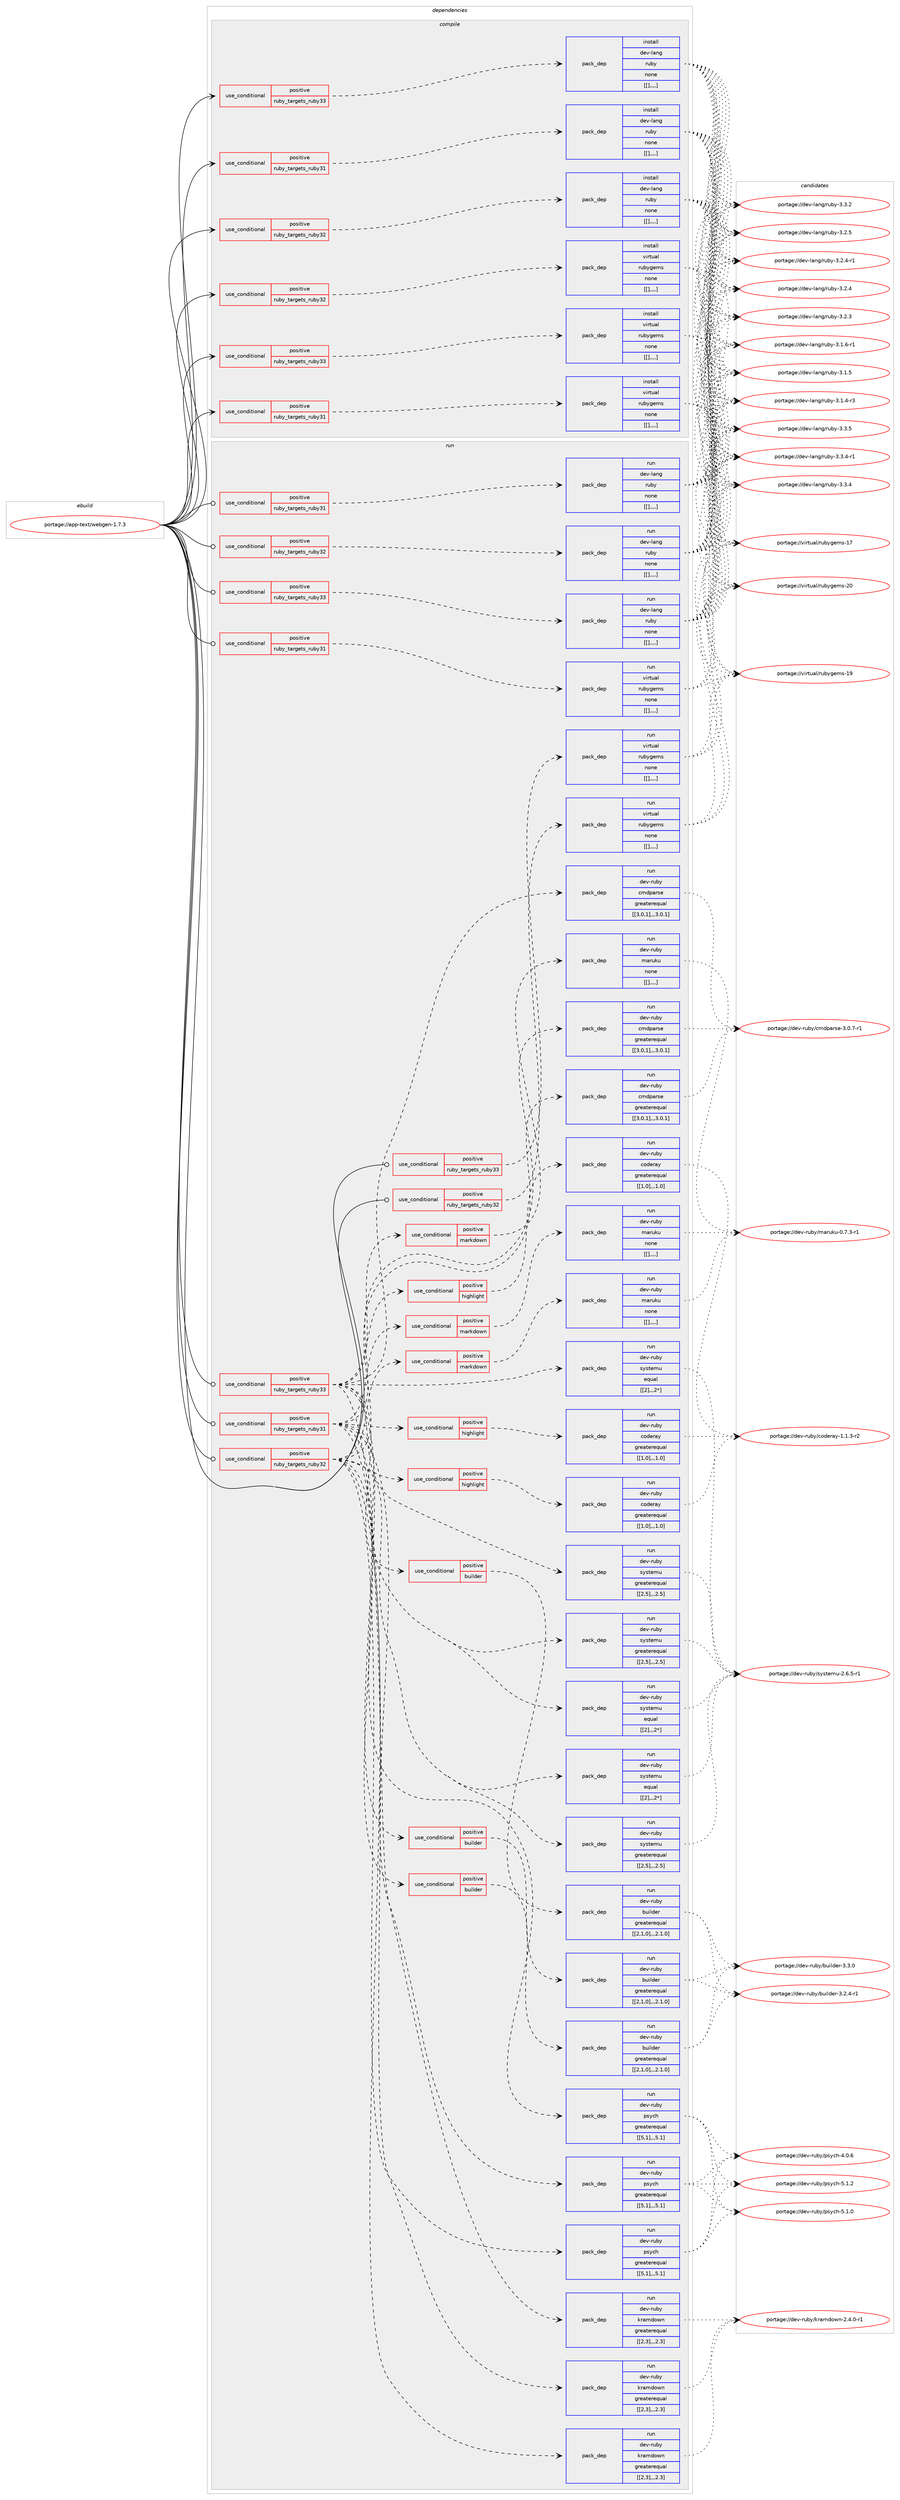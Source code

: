 digraph prolog {

# *************
# Graph options
# *************

newrank=true;
concentrate=true;
compound=true;
graph [rankdir=LR,fontname=Helvetica,fontsize=10,ranksep=1.5];#, ranksep=2.5, nodesep=0.2];
edge  [arrowhead=vee];
node  [fontname=Helvetica,fontsize=10];

# **********
# The ebuild
# **********

subgraph cluster_leftcol {
color=gray;
label=<<i>ebuild</i>>;
id [label="portage://app-text/webgen-1.7.3", color=red, width=4, href="../app-text/webgen-1.7.3.svg"];
}

# ****************
# The dependencies
# ****************

subgraph cluster_midcol {
color=gray;
label=<<i>dependencies</i>>;
subgraph cluster_compile {
fillcolor="#eeeeee";
style=filled;
label=<<i>compile</i>>;
subgraph cond17260 {
dependency61854 [label=<<TABLE BORDER="0" CELLBORDER="1" CELLSPACING="0" CELLPADDING="4"><TR><TD ROWSPAN="3" CELLPADDING="10">use_conditional</TD></TR><TR><TD>positive</TD></TR><TR><TD>ruby_targets_ruby31</TD></TR></TABLE>>, shape=none, color=red];
subgraph pack44025 {
dependency61895 [label=<<TABLE BORDER="0" CELLBORDER="1" CELLSPACING="0" CELLPADDING="4" WIDTH="220"><TR><TD ROWSPAN="6" CELLPADDING="30">pack_dep</TD></TR><TR><TD WIDTH="110">install</TD></TR><TR><TD>dev-lang</TD></TR><TR><TD>ruby</TD></TR><TR><TD>none</TD></TR><TR><TD>[[],,,,]</TD></TR></TABLE>>, shape=none, color=blue];
}
dependency61854:e -> dependency61895:w [weight=20,style="dashed",arrowhead="vee"];
}
id:e -> dependency61854:w [weight=20,style="solid",arrowhead="vee"];
subgraph cond17293 {
dependency61942 [label=<<TABLE BORDER="0" CELLBORDER="1" CELLSPACING="0" CELLPADDING="4"><TR><TD ROWSPAN="3" CELLPADDING="10">use_conditional</TD></TR><TR><TD>positive</TD></TR><TR><TD>ruby_targets_ruby31</TD></TR></TABLE>>, shape=none, color=red];
subgraph pack44091 {
dependency61962 [label=<<TABLE BORDER="0" CELLBORDER="1" CELLSPACING="0" CELLPADDING="4" WIDTH="220"><TR><TD ROWSPAN="6" CELLPADDING="30">pack_dep</TD></TR><TR><TD WIDTH="110">install</TD></TR><TR><TD>virtual</TD></TR><TR><TD>rubygems</TD></TR><TR><TD>none</TD></TR><TR><TD>[[],,,,]</TD></TR></TABLE>>, shape=none, color=blue];
}
dependency61942:e -> dependency61962:w [weight=20,style="dashed",arrowhead="vee"];
}
id:e -> dependency61942:w [weight=20,style="solid",arrowhead="vee"];
subgraph cond17301 {
dependency61968 [label=<<TABLE BORDER="0" CELLBORDER="1" CELLSPACING="0" CELLPADDING="4"><TR><TD ROWSPAN="3" CELLPADDING="10">use_conditional</TD></TR><TR><TD>positive</TD></TR><TR><TD>ruby_targets_ruby32</TD></TR></TABLE>>, shape=none, color=red];
subgraph pack44152 {
dependency62037 [label=<<TABLE BORDER="0" CELLBORDER="1" CELLSPACING="0" CELLPADDING="4" WIDTH="220"><TR><TD ROWSPAN="6" CELLPADDING="30">pack_dep</TD></TR><TR><TD WIDTH="110">install</TD></TR><TR><TD>dev-lang</TD></TR><TR><TD>ruby</TD></TR><TR><TD>none</TD></TR><TR><TD>[[],,,,]</TD></TR></TABLE>>, shape=none, color=blue];
}
dependency61968:e -> dependency62037:w [weight=20,style="dashed",arrowhead="vee"];
}
id:e -> dependency61968:w [weight=20,style="solid",arrowhead="vee"];
subgraph cond17317 {
dependency62040 [label=<<TABLE BORDER="0" CELLBORDER="1" CELLSPACING="0" CELLPADDING="4"><TR><TD ROWSPAN="3" CELLPADDING="10">use_conditional</TD></TR><TR><TD>positive</TD></TR><TR><TD>ruby_targets_ruby32</TD></TR></TABLE>>, shape=none, color=red];
subgraph pack44166 {
dependency62142 [label=<<TABLE BORDER="0" CELLBORDER="1" CELLSPACING="0" CELLPADDING="4" WIDTH="220"><TR><TD ROWSPAN="6" CELLPADDING="30">pack_dep</TD></TR><TR><TD WIDTH="110">install</TD></TR><TR><TD>virtual</TD></TR><TR><TD>rubygems</TD></TR><TR><TD>none</TD></TR><TR><TD>[[],,,,]</TD></TR></TABLE>>, shape=none, color=blue];
}
dependency62040:e -> dependency62142:w [weight=20,style="dashed",arrowhead="vee"];
}
id:e -> dependency62040:w [weight=20,style="solid",arrowhead="vee"];
subgraph cond17342 {
dependency62151 [label=<<TABLE BORDER="0" CELLBORDER="1" CELLSPACING="0" CELLPADDING="4"><TR><TD ROWSPAN="3" CELLPADDING="10">use_conditional</TD></TR><TR><TD>positive</TD></TR><TR><TD>ruby_targets_ruby33</TD></TR></TABLE>>, shape=none, color=red];
subgraph pack44238 {
dependency62192 [label=<<TABLE BORDER="0" CELLBORDER="1" CELLSPACING="0" CELLPADDING="4" WIDTH="220"><TR><TD ROWSPAN="6" CELLPADDING="30">pack_dep</TD></TR><TR><TD WIDTH="110">install</TD></TR><TR><TD>dev-lang</TD></TR><TR><TD>ruby</TD></TR><TR><TD>none</TD></TR><TR><TD>[[],,,,]</TD></TR></TABLE>>, shape=none, color=blue];
}
dependency62151:e -> dependency62192:w [weight=20,style="dashed",arrowhead="vee"];
}
id:e -> dependency62151:w [weight=20,style="solid",arrowhead="vee"];
subgraph cond17357 {
dependency62285 [label=<<TABLE BORDER="0" CELLBORDER="1" CELLSPACING="0" CELLPADDING="4"><TR><TD ROWSPAN="3" CELLPADDING="10">use_conditional</TD></TR><TR><TD>positive</TD></TR><TR><TD>ruby_targets_ruby33</TD></TR></TABLE>>, shape=none, color=red];
subgraph pack44384 {
dependency62413 [label=<<TABLE BORDER="0" CELLBORDER="1" CELLSPACING="0" CELLPADDING="4" WIDTH="220"><TR><TD ROWSPAN="6" CELLPADDING="30">pack_dep</TD></TR><TR><TD WIDTH="110">install</TD></TR><TR><TD>virtual</TD></TR><TR><TD>rubygems</TD></TR><TR><TD>none</TD></TR><TR><TD>[[],,,,]</TD></TR></TABLE>>, shape=none, color=blue];
}
dependency62285:e -> dependency62413:w [weight=20,style="dashed",arrowhead="vee"];
}
id:e -> dependency62285:w [weight=20,style="solid",arrowhead="vee"];
}
subgraph cluster_compileandrun {
fillcolor="#eeeeee";
style=filled;
label=<<i>compile and run</i>>;
}
subgraph cluster_run {
fillcolor="#eeeeee";
style=filled;
label=<<i>run</i>>;
subgraph cond17407 {
dependency62437 [label=<<TABLE BORDER="0" CELLBORDER="1" CELLSPACING="0" CELLPADDING="4"><TR><TD ROWSPAN="3" CELLPADDING="10">use_conditional</TD></TR><TR><TD>positive</TD></TR><TR><TD>ruby_targets_ruby31</TD></TR></TABLE>>, shape=none, color=red];
subgraph pack44455 {
dependency62443 [label=<<TABLE BORDER="0" CELLBORDER="1" CELLSPACING="0" CELLPADDING="4" WIDTH="220"><TR><TD ROWSPAN="6" CELLPADDING="30">pack_dep</TD></TR><TR><TD WIDTH="110">run</TD></TR><TR><TD>dev-lang</TD></TR><TR><TD>ruby</TD></TR><TR><TD>none</TD></TR><TR><TD>[[],,,,]</TD></TR></TABLE>>, shape=none, color=blue];
}
dependency62437:e -> dependency62443:w [weight=20,style="dashed",arrowhead="vee"];
}
id:e -> dependency62437:w [weight=20,style="solid",arrowhead="odot"];
subgraph cond17411 {
dependency62497 [label=<<TABLE BORDER="0" CELLBORDER="1" CELLSPACING="0" CELLPADDING="4"><TR><TD ROWSPAN="3" CELLPADDING="10">use_conditional</TD></TR><TR><TD>positive</TD></TR><TR><TD>ruby_targets_ruby31</TD></TR></TABLE>>, shape=none, color=red];
subgraph pack44499 {
dependency62521 [label=<<TABLE BORDER="0" CELLBORDER="1" CELLSPACING="0" CELLPADDING="4" WIDTH="220"><TR><TD ROWSPAN="6" CELLPADDING="30">pack_dep</TD></TR><TR><TD WIDTH="110">run</TD></TR><TR><TD>dev-ruby</TD></TR><TR><TD>cmdparse</TD></TR><TR><TD>greaterequal</TD></TR><TR><TD>[[3,0,1],,,3.0.1]</TD></TR></TABLE>>, shape=none, color=blue];
}
dependency62497:e -> dependency62521:w [weight=20,style="dashed",arrowhead="vee"];
subgraph pack44522 {
dependency62579 [label=<<TABLE BORDER="0" CELLBORDER="1" CELLSPACING="0" CELLPADDING="4" WIDTH="220"><TR><TD ROWSPAN="6" CELLPADDING="30">pack_dep</TD></TR><TR><TD WIDTH="110">run</TD></TR><TR><TD>dev-ruby</TD></TR><TR><TD>systemu</TD></TR><TR><TD>greaterequal</TD></TR><TR><TD>[[2,5],,,2.5]</TD></TR></TABLE>>, shape=none, color=blue];
}
dependency62497:e -> dependency62579:w [weight=20,style="dashed",arrowhead="vee"];
subgraph pack44564 {
dependency62604 [label=<<TABLE BORDER="0" CELLBORDER="1" CELLSPACING="0" CELLPADDING="4" WIDTH="220"><TR><TD ROWSPAN="6" CELLPADDING="30">pack_dep</TD></TR><TR><TD WIDTH="110">run</TD></TR><TR><TD>dev-ruby</TD></TR><TR><TD>systemu</TD></TR><TR><TD>equal</TD></TR><TR><TD>[[2],,,2*]</TD></TR></TABLE>>, shape=none, color=blue];
}
dependency62497:e -> dependency62604:w [weight=20,style="dashed",arrowhead="vee"];
subgraph pack44582 {
dependency62607 [label=<<TABLE BORDER="0" CELLBORDER="1" CELLSPACING="0" CELLPADDING="4" WIDTH="220"><TR><TD ROWSPAN="6" CELLPADDING="30">pack_dep</TD></TR><TR><TD WIDTH="110">run</TD></TR><TR><TD>dev-ruby</TD></TR><TR><TD>kramdown</TD></TR><TR><TD>greaterequal</TD></TR><TR><TD>[[2,3],,,2.3]</TD></TR></TABLE>>, shape=none, color=blue];
}
dependency62497:e -> dependency62607:w [weight=20,style="dashed",arrowhead="vee"];
subgraph pack44587 {
dependency62637 [label=<<TABLE BORDER="0" CELLBORDER="1" CELLSPACING="0" CELLPADDING="4" WIDTH="220"><TR><TD ROWSPAN="6" CELLPADDING="30">pack_dep</TD></TR><TR><TD WIDTH="110">run</TD></TR><TR><TD>dev-ruby</TD></TR><TR><TD>psych</TD></TR><TR><TD>greaterequal</TD></TR><TR><TD>[[5,1],,,5.1]</TD></TR></TABLE>>, shape=none, color=blue];
}
dependency62497:e -> dependency62637:w [weight=20,style="dashed",arrowhead="vee"];
subgraph cond17473 {
dependency62766 [label=<<TABLE BORDER="0" CELLBORDER="1" CELLSPACING="0" CELLPADDING="4"><TR><TD ROWSPAN="3" CELLPADDING="10">use_conditional</TD></TR><TR><TD>positive</TD></TR><TR><TD>builder</TD></TR></TABLE>>, shape=none, color=red];
subgraph pack44800 {
dependency62909 [label=<<TABLE BORDER="0" CELLBORDER="1" CELLSPACING="0" CELLPADDING="4" WIDTH="220"><TR><TD ROWSPAN="6" CELLPADDING="30">pack_dep</TD></TR><TR><TD WIDTH="110">run</TD></TR><TR><TD>dev-ruby</TD></TR><TR><TD>builder</TD></TR><TR><TD>greaterequal</TD></TR><TR><TD>[[2,1,0],,,2.1.0]</TD></TR></TABLE>>, shape=none, color=blue];
}
dependency62766:e -> dependency62909:w [weight=20,style="dashed",arrowhead="vee"];
}
dependency62497:e -> dependency62766:w [weight=20,style="dashed",arrowhead="vee"];
subgraph cond17532 {
dependency63019 [label=<<TABLE BORDER="0" CELLBORDER="1" CELLSPACING="0" CELLPADDING="4"><TR><TD ROWSPAN="3" CELLPADDING="10">use_conditional</TD></TR><TR><TD>positive</TD></TR><TR><TD>highlight</TD></TR></TABLE>>, shape=none, color=red];
subgraph pack44968 {
dependency63148 [label=<<TABLE BORDER="0" CELLBORDER="1" CELLSPACING="0" CELLPADDING="4" WIDTH="220"><TR><TD ROWSPAN="6" CELLPADDING="30">pack_dep</TD></TR><TR><TD WIDTH="110">run</TD></TR><TR><TD>dev-ruby</TD></TR><TR><TD>coderay</TD></TR><TR><TD>greaterequal</TD></TR><TR><TD>[[1,0],,,1.0]</TD></TR></TABLE>>, shape=none, color=blue];
}
dependency63019:e -> dependency63148:w [weight=20,style="dashed",arrowhead="vee"];
}
dependency62497:e -> dependency63019:w [weight=20,style="dashed",arrowhead="vee"];
subgraph cond17565 {
dependency63196 [label=<<TABLE BORDER="0" CELLBORDER="1" CELLSPACING="0" CELLPADDING="4"><TR><TD ROWSPAN="3" CELLPADDING="10">use_conditional</TD></TR><TR><TD>positive</TD></TR><TR><TD>markdown</TD></TR></TABLE>>, shape=none, color=red];
subgraph pack45075 {
dependency63261 [label=<<TABLE BORDER="0" CELLBORDER="1" CELLSPACING="0" CELLPADDING="4" WIDTH="220"><TR><TD ROWSPAN="6" CELLPADDING="30">pack_dep</TD></TR><TR><TD WIDTH="110">run</TD></TR><TR><TD>dev-ruby</TD></TR><TR><TD>maruku</TD></TR><TR><TD>none</TD></TR><TR><TD>[[],,,,]</TD></TR></TABLE>>, shape=none, color=blue];
}
dependency63196:e -> dependency63261:w [weight=20,style="dashed",arrowhead="vee"];
}
dependency62497:e -> dependency63196:w [weight=20,style="dashed",arrowhead="vee"];
}
id:e -> dependency62497:w [weight=20,style="solid",arrowhead="odot"];
subgraph cond17590 {
dependency63297 [label=<<TABLE BORDER="0" CELLBORDER="1" CELLSPACING="0" CELLPADDING="4"><TR><TD ROWSPAN="3" CELLPADDING="10">use_conditional</TD></TR><TR><TD>positive</TD></TR><TR><TD>ruby_targets_ruby31</TD></TR></TABLE>>, shape=none, color=red];
subgraph pack45156 {
dependency63339 [label=<<TABLE BORDER="0" CELLBORDER="1" CELLSPACING="0" CELLPADDING="4" WIDTH="220"><TR><TD ROWSPAN="6" CELLPADDING="30">pack_dep</TD></TR><TR><TD WIDTH="110">run</TD></TR><TR><TD>virtual</TD></TR><TR><TD>rubygems</TD></TR><TR><TD>none</TD></TR><TR><TD>[[],,,,]</TD></TR></TABLE>>, shape=none, color=blue];
}
dependency63297:e -> dependency63339:w [weight=20,style="dashed",arrowhead="vee"];
}
id:e -> dependency63297:w [weight=20,style="solid",arrowhead="odot"];
subgraph cond17601 {
dependency63376 [label=<<TABLE BORDER="0" CELLBORDER="1" CELLSPACING="0" CELLPADDING="4"><TR><TD ROWSPAN="3" CELLPADDING="10">use_conditional</TD></TR><TR><TD>positive</TD></TR><TR><TD>ruby_targets_ruby32</TD></TR></TABLE>>, shape=none, color=red];
subgraph pack45200 {
dependency63417 [label=<<TABLE BORDER="0" CELLBORDER="1" CELLSPACING="0" CELLPADDING="4" WIDTH="220"><TR><TD ROWSPAN="6" CELLPADDING="30">pack_dep</TD></TR><TR><TD WIDTH="110">run</TD></TR><TR><TD>dev-lang</TD></TR><TR><TD>ruby</TD></TR><TR><TD>none</TD></TR><TR><TD>[[],,,,]</TD></TR></TABLE>>, shape=none, color=blue];
}
dependency63376:e -> dependency63417:w [weight=20,style="dashed",arrowhead="vee"];
}
id:e -> dependency63376:w [weight=20,style="solid",arrowhead="odot"];
subgraph cond17619 {
dependency63426 [label=<<TABLE BORDER="0" CELLBORDER="1" CELLSPACING="0" CELLPADDING="4"><TR><TD ROWSPAN="3" CELLPADDING="10">use_conditional</TD></TR><TR><TD>positive</TD></TR><TR><TD>ruby_targets_ruby32</TD></TR></TABLE>>, shape=none, color=red];
subgraph pack45250 {
dependency63461 [label=<<TABLE BORDER="0" CELLBORDER="1" CELLSPACING="0" CELLPADDING="4" WIDTH="220"><TR><TD ROWSPAN="6" CELLPADDING="30">pack_dep</TD></TR><TR><TD WIDTH="110">run</TD></TR><TR><TD>dev-ruby</TD></TR><TR><TD>cmdparse</TD></TR><TR><TD>greaterequal</TD></TR><TR><TD>[[3,0,1],,,3.0.1]</TD></TR></TABLE>>, shape=none, color=blue];
}
dependency63426:e -> dependency63461:w [weight=20,style="dashed",arrowhead="vee"];
subgraph pack45252 {
dependency63463 [label=<<TABLE BORDER="0" CELLBORDER="1" CELLSPACING="0" CELLPADDING="4" WIDTH="220"><TR><TD ROWSPAN="6" CELLPADDING="30">pack_dep</TD></TR><TR><TD WIDTH="110">run</TD></TR><TR><TD>dev-ruby</TD></TR><TR><TD>systemu</TD></TR><TR><TD>greaterequal</TD></TR><TR><TD>[[2,5],,,2.5]</TD></TR></TABLE>>, shape=none, color=blue];
}
dependency63426:e -> dependency63463:w [weight=20,style="dashed",arrowhead="vee"];
subgraph pack45285 {
dependency63496 [label=<<TABLE BORDER="0" CELLBORDER="1" CELLSPACING="0" CELLPADDING="4" WIDTH="220"><TR><TD ROWSPAN="6" CELLPADDING="30">pack_dep</TD></TR><TR><TD WIDTH="110">run</TD></TR><TR><TD>dev-ruby</TD></TR><TR><TD>systemu</TD></TR><TR><TD>equal</TD></TR><TR><TD>[[2],,,2*]</TD></TR></TABLE>>, shape=none, color=blue];
}
dependency63426:e -> dependency63496:w [weight=20,style="dashed",arrowhead="vee"];
subgraph pack45301 {
dependency63549 [label=<<TABLE BORDER="0" CELLBORDER="1" CELLSPACING="0" CELLPADDING="4" WIDTH="220"><TR><TD ROWSPAN="6" CELLPADDING="30">pack_dep</TD></TR><TR><TD WIDTH="110">run</TD></TR><TR><TD>dev-ruby</TD></TR><TR><TD>kramdown</TD></TR><TR><TD>greaterequal</TD></TR><TR><TD>[[2,3],,,2.3]</TD></TR></TABLE>>, shape=none, color=blue];
}
dependency63426:e -> dependency63549:w [weight=20,style="dashed",arrowhead="vee"];
subgraph pack45327 {
dependency63554 [label=<<TABLE BORDER="0" CELLBORDER="1" CELLSPACING="0" CELLPADDING="4" WIDTH="220"><TR><TD ROWSPAN="6" CELLPADDING="30">pack_dep</TD></TR><TR><TD WIDTH="110">run</TD></TR><TR><TD>dev-ruby</TD></TR><TR><TD>psych</TD></TR><TR><TD>greaterequal</TD></TR><TR><TD>[[5,1],,,5.1]</TD></TR></TABLE>>, shape=none, color=blue];
}
dependency63426:e -> dependency63554:w [weight=20,style="dashed",arrowhead="vee"];
subgraph cond17638 {
dependency63602 [label=<<TABLE BORDER="0" CELLBORDER="1" CELLSPACING="0" CELLPADDING="4"><TR><TD ROWSPAN="3" CELLPADDING="10">use_conditional</TD></TR><TR><TD>positive</TD></TR><TR><TD>builder</TD></TR></TABLE>>, shape=none, color=red];
subgraph pack45372 {
dependency63614 [label=<<TABLE BORDER="0" CELLBORDER="1" CELLSPACING="0" CELLPADDING="4" WIDTH="220"><TR><TD ROWSPAN="6" CELLPADDING="30">pack_dep</TD></TR><TR><TD WIDTH="110">run</TD></TR><TR><TD>dev-ruby</TD></TR><TR><TD>builder</TD></TR><TR><TD>greaterequal</TD></TR><TR><TD>[[2,1,0],,,2.1.0]</TD></TR></TABLE>>, shape=none, color=blue];
}
dependency63602:e -> dependency63614:w [weight=20,style="dashed",arrowhead="vee"];
}
dependency63426:e -> dependency63602:w [weight=20,style="dashed",arrowhead="vee"];
subgraph cond17649 {
dependency63647 [label=<<TABLE BORDER="0" CELLBORDER="1" CELLSPACING="0" CELLPADDING="4"><TR><TD ROWSPAN="3" CELLPADDING="10">use_conditional</TD></TR><TR><TD>positive</TD></TR><TR><TD>highlight</TD></TR></TABLE>>, shape=none, color=red];
subgraph pack45413 {
dependency63720 [label=<<TABLE BORDER="0" CELLBORDER="1" CELLSPACING="0" CELLPADDING="4" WIDTH="220"><TR><TD ROWSPAN="6" CELLPADDING="30">pack_dep</TD></TR><TR><TD WIDTH="110">run</TD></TR><TR><TD>dev-ruby</TD></TR><TR><TD>coderay</TD></TR><TR><TD>greaterequal</TD></TR><TR><TD>[[1,0],,,1.0]</TD></TR></TABLE>>, shape=none, color=blue];
}
dependency63647:e -> dependency63720:w [weight=20,style="dashed",arrowhead="vee"];
}
dependency63426:e -> dependency63647:w [weight=20,style="dashed",arrowhead="vee"];
subgraph cond17665 {
dependency63725 [label=<<TABLE BORDER="0" CELLBORDER="1" CELLSPACING="0" CELLPADDING="4"><TR><TD ROWSPAN="3" CELLPADDING="10">use_conditional</TD></TR><TR><TD>positive</TD></TR><TR><TD>markdown</TD></TR></TABLE>>, shape=none, color=red];
subgraph pack45475 {
dependency63737 [label=<<TABLE BORDER="0" CELLBORDER="1" CELLSPACING="0" CELLPADDING="4" WIDTH="220"><TR><TD ROWSPAN="6" CELLPADDING="30">pack_dep</TD></TR><TR><TD WIDTH="110">run</TD></TR><TR><TD>dev-ruby</TD></TR><TR><TD>maruku</TD></TR><TR><TD>none</TD></TR><TR><TD>[[],,,,]</TD></TR></TABLE>>, shape=none, color=blue];
}
dependency63725:e -> dependency63737:w [weight=20,style="dashed",arrowhead="vee"];
}
dependency63426:e -> dependency63725:w [weight=20,style="dashed",arrowhead="vee"];
}
id:e -> dependency63426:w [weight=20,style="solid",arrowhead="odot"];
subgraph cond17668 {
dependency63741 [label=<<TABLE BORDER="0" CELLBORDER="1" CELLSPACING="0" CELLPADDING="4"><TR><TD ROWSPAN="3" CELLPADDING="10">use_conditional</TD></TR><TR><TD>positive</TD></TR><TR><TD>ruby_targets_ruby32</TD></TR></TABLE>>, shape=none, color=red];
subgraph pack45478 {
dependency63754 [label=<<TABLE BORDER="0" CELLBORDER="1" CELLSPACING="0" CELLPADDING="4" WIDTH="220"><TR><TD ROWSPAN="6" CELLPADDING="30">pack_dep</TD></TR><TR><TD WIDTH="110">run</TD></TR><TR><TD>virtual</TD></TR><TR><TD>rubygems</TD></TR><TR><TD>none</TD></TR><TR><TD>[[],,,,]</TD></TR></TABLE>>, shape=none, color=blue];
}
dependency63741:e -> dependency63754:w [weight=20,style="dashed",arrowhead="vee"];
}
id:e -> dependency63741:w [weight=20,style="solid",arrowhead="odot"];
subgraph cond17669 {
dependency63756 [label=<<TABLE BORDER="0" CELLBORDER="1" CELLSPACING="0" CELLPADDING="4"><TR><TD ROWSPAN="3" CELLPADDING="10">use_conditional</TD></TR><TR><TD>positive</TD></TR><TR><TD>ruby_targets_ruby33</TD></TR></TABLE>>, shape=none, color=red];
subgraph pack45508 {
dependency63773 [label=<<TABLE BORDER="0" CELLBORDER="1" CELLSPACING="0" CELLPADDING="4" WIDTH="220"><TR><TD ROWSPAN="6" CELLPADDING="30">pack_dep</TD></TR><TR><TD WIDTH="110">run</TD></TR><TR><TD>dev-lang</TD></TR><TR><TD>ruby</TD></TR><TR><TD>none</TD></TR><TR><TD>[[],,,,]</TD></TR></TABLE>>, shape=none, color=blue];
}
dependency63756:e -> dependency63773:w [weight=20,style="dashed",arrowhead="vee"];
}
id:e -> dependency63756:w [weight=20,style="solid",arrowhead="odot"];
subgraph cond17671 {
dependency63820 [label=<<TABLE BORDER="0" CELLBORDER="1" CELLSPACING="0" CELLPADDING="4"><TR><TD ROWSPAN="3" CELLPADDING="10">use_conditional</TD></TR><TR><TD>positive</TD></TR><TR><TD>ruby_targets_ruby33</TD></TR></TABLE>>, shape=none, color=red];
subgraph pack45546 {
dependency63884 [label=<<TABLE BORDER="0" CELLBORDER="1" CELLSPACING="0" CELLPADDING="4" WIDTH="220"><TR><TD ROWSPAN="6" CELLPADDING="30">pack_dep</TD></TR><TR><TD WIDTH="110">run</TD></TR><TR><TD>dev-ruby</TD></TR><TR><TD>cmdparse</TD></TR><TR><TD>greaterequal</TD></TR><TR><TD>[[3,0,1],,,3.0.1]</TD></TR></TABLE>>, shape=none, color=blue];
}
dependency63820:e -> dependency63884:w [weight=20,style="dashed",arrowhead="vee"];
subgraph pack45590 {
dependency63899 [label=<<TABLE BORDER="0" CELLBORDER="1" CELLSPACING="0" CELLPADDING="4" WIDTH="220"><TR><TD ROWSPAN="6" CELLPADDING="30">pack_dep</TD></TR><TR><TD WIDTH="110">run</TD></TR><TR><TD>dev-ruby</TD></TR><TR><TD>systemu</TD></TR><TR><TD>greaterequal</TD></TR><TR><TD>[[2,5],,,2.5]</TD></TR></TABLE>>, shape=none, color=blue];
}
dependency63820:e -> dependency63899:w [weight=20,style="dashed",arrowhead="vee"];
subgraph pack45603 {
dependency63919 [label=<<TABLE BORDER="0" CELLBORDER="1" CELLSPACING="0" CELLPADDING="4" WIDTH="220"><TR><TD ROWSPAN="6" CELLPADDING="30">pack_dep</TD></TR><TR><TD WIDTH="110">run</TD></TR><TR><TD>dev-ruby</TD></TR><TR><TD>systemu</TD></TR><TR><TD>equal</TD></TR><TR><TD>[[2],,,2*]</TD></TR></TABLE>>, shape=none, color=blue];
}
dependency63820:e -> dependency63919:w [weight=20,style="dashed",arrowhead="vee"];
subgraph pack45716 {
dependency64054 [label=<<TABLE BORDER="0" CELLBORDER="1" CELLSPACING="0" CELLPADDING="4" WIDTH="220"><TR><TD ROWSPAN="6" CELLPADDING="30">pack_dep</TD></TR><TR><TD WIDTH="110">run</TD></TR><TR><TD>dev-ruby</TD></TR><TR><TD>kramdown</TD></TR><TR><TD>greaterequal</TD></TR><TR><TD>[[2,3],,,2.3]</TD></TR></TABLE>>, shape=none, color=blue];
}
dependency63820:e -> dependency64054:w [weight=20,style="dashed",arrowhead="vee"];
subgraph pack45718 {
dependency64092 [label=<<TABLE BORDER="0" CELLBORDER="1" CELLSPACING="0" CELLPADDING="4" WIDTH="220"><TR><TD ROWSPAN="6" CELLPADDING="30">pack_dep</TD></TR><TR><TD WIDTH="110">run</TD></TR><TR><TD>dev-ruby</TD></TR><TR><TD>psych</TD></TR><TR><TD>greaterequal</TD></TR><TR><TD>[[5,1],,,5.1]</TD></TR></TABLE>>, shape=none, color=blue];
}
dependency63820:e -> dependency64092:w [weight=20,style="dashed",arrowhead="vee"];
subgraph cond17714 {
dependency64097 [label=<<TABLE BORDER="0" CELLBORDER="1" CELLSPACING="0" CELLPADDING="4"><TR><TD ROWSPAN="3" CELLPADDING="10">use_conditional</TD></TR><TR><TD>positive</TD></TR><TR><TD>builder</TD></TR></TABLE>>, shape=none, color=red];
subgraph pack45746 {
dependency64102 [label=<<TABLE BORDER="0" CELLBORDER="1" CELLSPACING="0" CELLPADDING="4" WIDTH="220"><TR><TD ROWSPAN="6" CELLPADDING="30">pack_dep</TD></TR><TR><TD WIDTH="110">run</TD></TR><TR><TD>dev-ruby</TD></TR><TR><TD>builder</TD></TR><TR><TD>greaterequal</TD></TR><TR><TD>[[2,1,0],,,2.1.0]</TD></TR></TABLE>>, shape=none, color=blue];
}
dependency64097:e -> dependency64102:w [weight=20,style="dashed",arrowhead="vee"];
}
dependency63820:e -> dependency64097:w [weight=20,style="dashed",arrowhead="vee"];
subgraph cond17717 {
dependency64156 [label=<<TABLE BORDER="0" CELLBORDER="1" CELLSPACING="0" CELLPADDING="4"><TR><TD ROWSPAN="3" CELLPADDING="10">use_conditional</TD></TR><TR><TD>positive</TD></TR><TR><TD>highlight</TD></TR></TABLE>>, shape=none, color=red];
subgraph pack45804 {
dependency64171 [label=<<TABLE BORDER="0" CELLBORDER="1" CELLSPACING="0" CELLPADDING="4" WIDTH="220"><TR><TD ROWSPAN="6" CELLPADDING="30">pack_dep</TD></TR><TR><TD WIDTH="110">run</TD></TR><TR><TD>dev-ruby</TD></TR><TR><TD>coderay</TD></TR><TR><TD>greaterequal</TD></TR><TR><TD>[[1,0],,,1.0]</TD></TR></TABLE>>, shape=none, color=blue];
}
dependency64156:e -> dependency64171:w [weight=20,style="dashed",arrowhead="vee"];
}
dependency63820:e -> dependency64156:w [weight=20,style="dashed",arrowhead="vee"];
subgraph cond17724 {
dependency64213 [label=<<TABLE BORDER="0" CELLBORDER="1" CELLSPACING="0" CELLPADDING="4"><TR><TD ROWSPAN="3" CELLPADDING="10">use_conditional</TD></TR><TR><TD>positive</TD></TR><TR><TD>markdown</TD></TR></TABLE>>, shape=none, color=red];
subgraph pack45839 {
dependency64220 [label=<<TABLE BORDER="0" CELLBORDER="1" CELLSPACING="0" CELLPADDING="4" WIDTH="220"><TR><TD ROWSPAN="6" CELLPADDING="30">pack_dep</TD></TR><TR><TD WIDTH="110">run</TD></TR><TR><TD>dev-ruby</TD></TR><TR><TD>maruku</TD></TR><TR><TD>none</TD></TR><TR><TD>[[],,,,]</TD></TR></TABLE>>, shape=none, color=blue];
}
dependency64213:e -> dependency64220:w [weight=20,style="dashed",arrowhead="vee"];
}
dependency63820:e -> dependency64213:w [weight=20,style="dashed",arrowhead="vee"];
}
id:e -> dependency63820:w [weight=20,style="solid",arrowhead="odot"];
subgraph cond17726 {
dependency64256 [label=<<TABLE BORDER="0" CELLBORDER="1" CELLSPACING="0" CELLPADDING="4"><TR><TD ROWSPAN="3" CELLPADDING="10">use_conditional</TD></TR><TR><TD>positive</TD></TR><TR><TD>ruby_targets_ruby33</TD></TR></TABLE>>, shape=none, color=red];
subgraph pack45865 {
dependency64258 [label=<<TABLE BORDER="0" CELLBORDER="1" CELLSPACING="0" CELLPADDING="4" WIDTH="220"><TR><TD ROWSPAN="6" CELLPADDING="30">pack_dep</TD></TR><TR><TD WIDTH="110">run</TD></TR><TR><TD>virtual</TD></TR><TR><TD>rubygems</TD></TR><TR><TD>none</TD></TR><TR><TD>[[],,,,]</TD></TR></TABLE>>, shape=none, color=blue];
}
dependency64256:e -> dependency64258:w [weight=20,style="dashed",arrowhead="vee"];
}
id:e -> dependency64256:w [weight=20,style="solid",arrowhead="odot"];
}
}

# **************
# The candidates
# **************

subgraph cluster_choices {
rank=same;
color=gray;
label=<<i>candidates</i>>;

subgraph choice44154 {
color=black;
nodesep=1;
choice10010111845108971101034711411798121455146514653 [label="portage://dev-lang/ruby-3.3.5", color=red, width=4,href="../dev-lang/ruby-3.3.5.svg"];
choice100101118451089711010347114117981214551465146524511449 [label="portage://dev-lang/ruby-3.3.4-r1", color=red, width=4,href="../dev-lang/ruby-3.3.4-r1.svg"];
choice10010111845108971101034711411798121455146514652 [label="portage://dev-lang/ruby-3.3.4", color=red, width=4,href="../dev-lang/ruby-3.3.4.svg"];
choice10010111845108971101034711411798121455146514650 [label="portage://dev-lang/ruby-3.3.2", color=red, width=4,href="../dev-lang/ruby-3.3.2.svg"];
choice10010111845108971101034711411798121455146504653 [label="portage://dev-lang/ruby-3.2.5", color=red, width=4,href="../dev-lang/ruby-3.2.5.svg"];
choice100101118451089711010347114117981214551465046524511449 [label="portage://dev-lang/ruby-3.2.4-r1", color=red, width=4,href="../dev-lang/ruby-3.2.4-r1.svg"];
choice10010111845108971101034711411798121455146504652 [label="portage://dev-lang/ruby-3.2.4", color=red, width=4,href="../dev-lang/ruby-3.2.4.svg"];
choice10010111845108971101034711411798121455146504651 [label="portage://dev-lang/ruby-3.2.3", color=red, width=4,href="../dev-lang/ruby-3.2.3.svg"];
choice100101118451089711010347114117981214551464946544511449 [label="portage://dev-lang/ruby-3.1.6-r1", color=red, width=4,href="../dev-lang/ruby-3.1.6-r1.svg"];
choice10010111845108971101034711411798121455146494653 [label="portage://dev-lang/ruby-3.1.5", color=red, width=4,href="../dev-lang/ruby-3.1.5.svg"];
choice100101118451089711010347114117981214551464946524511451 [label="portage://dev-lang/ruby-3.1.4-r3", color=red, width=4,href="../dev-lang/ruby-3.1.4-r3.svg"];
dependency61895:e -> choice10010111845108971101034711411798121455146514653:w [style=dotted,weight="100"];
dependency61895:e -> choice100101118451089711010347114117981214551465146524511449:w [style=dotted,weight="100"];
dependency61895:e -> choice10010111845108971101034711411798121455146514652:w [style=dotted,weight="100"];
dependency61895:e -> choice10010111845108971101034711411798121455146514650:w [style=dotted,weight="100"];
dependency61895:e -> choice10010111845108971101034711411798121455146504653:w [style=dotted,weight="100"];
dependency61895:e -> choice100101118451089711010347114117981214551465046524511449:w [style=dotted,weight="100"];
dependency61895:e -> choice10010111845108971101034711411798121455146504652:w [style=dotted,weight="100"];
dependency61895:e -> choice10010111845108971101034711411798121455146504651:w [style=dotted,weight="100"];
dependency61895:e -> choice100101118451089711010347114117981214551464946544511449:w [style=dotted,weight="100"];
dependency61895:e -> choice10010111845108971101034711411798121455146494653:w [style=dotted,weight="100"];
dependency61895:e -> choice100101118451089711010347114117981214551464946524511451:w [style=dotted,weight="100"];
}
subgraph choice44204 {
color=black;
nodesep=1;
choice118105114116117971084711411798121103101109115455048 [label="portage://virtual/rubygems-20", color=red, width=4,href="../virtual/rubygems-20.svg"];
choice118105114116117971084711411798121103101109115454957 [label="portage://virtual/rubygems-19", color=red, width=4,href="../virtual/rubygems-19.svg"];
choice118105114116117971084711411798121103101109115454955 [label="portage://virtual/rubygems-17", color=red, width=4,href="../virtual/rubygems-17.svg"];
dependency61962:e -> choice118105114116117971084711411798121103101109115455048:w [style=dotted,weight="100"];
dependency61962:e -> choice118105114116117971084711411798121103101109115454957:w [style=dotted,weight="100"];
dependency61962:e -> choice118105114116117971084711411798121103101109115454955:w [style=dotted,weight="100"];
}
subgraph choice44280 {
color=black;
nodesep=1;
choice10010111845108971101034711411798121455146514653 [label="portage://dev-lang/ruby-3.3.5", color=red, width=4,href="../dev-lang/ruby-3.3.5.svg"];
choice100101118451089711010347114117981214551465146524511449 [label="portage://dev-lang/ruby-3.3.4-r1", color=red, width=4,href="../dev-lang/ruby-3.3.4-r1.svg"];
choice10010111845108971101034711411798121455146514652 [label="portage://dev-lang/ruby-3.3.4", color=red, width=4,href="../dev-lang/ruby-3.3.4.svg"];
choice10010111845108971101034711411798121455146514650 [label="portage://dev-lang/ruby-3.3.2", color=red, width=4,href="../dev-lang/ruby-3.3.2.svg"];
choice10010111845108971101034711411798121455146504653 [label="portage://dev-lang/ruby-3.2.5", color=red, width=4,href="../dev-lang/ruby-3.2.5.svg"];
choice100101118451089711010347114117981214551465046524511449 [label="portage://dev-lang/ruby-3.2.4-r1", color=red, width=4,href="../dev-lang/ruby-3.2.4-r1.svg"];
choice10010111845108971101034711411798121455146504652 [label="portage://dev-lang/ruby-3.2.4", color=red, width=4,href="../dev-lang/ruby-3.2.4.svg"];
choice10010111845108971101034711411798121455146504651 [label="portage://dev-lang/ruby-3.2.3", color=red, width=4,href="../dev-lang/ruby-3.2.3.svg"];
choice100101118451089711010347114117981214551464946544511449 [label="portage://dev-lang/ruby-3.1.6-r1", color=red, width=4,href="../dev-lang/ruby-3.1.6-r1.svg"];
choice10010111845108971101034711411798121455146494653 [label="portage://dev-lang/ruby-3.1.5", color=red, width=4,href="../dev-lang/ruby-3.1.5.svg"];
choice100101118451089711010347114117981214551464946524511451 [label="portage://dev-lang/ruby-3.1.4-r3", color=red, width=4,href="../dev-lang/ruby-3.1.4-r3.svg"];
dependency62037:e -> choice10010111845108971101034711411798121455146514653:w [style=dotted,weight="100"];
dependency62037:e -> choice100101118451089711010347114117981214551465146524511449:w [style=dotted,weight="100"];
dependency62037:e -> choice10010111845108971101034711411798121455146514652:w [style=dotted,weight="100"];
dependency62037:e -> choice10010111845108971101034711411798121455146514650:w [style=dotted,weight="100"];
dependency62037:e -> choice10010111845108971101034711411798121455146504653:w [style=dotted,weight="100"];
dependency62037:e -> choice100101118451089711010347114117981214551465046524511449:w [style=dotted,weight="100"];
dependency62037:e -> choice10010111845108971101034711411798121455146504652:w [style=dotted,weight="100"];
dependency62037:e -> choice10010111845108971101034711411798121455146504651:w [style=dotted,weight="100"];
dependency62037:e -> choice100101118451089711010347114117981214551464946544511449:w [style=dotted,weight="100"];
dependency62037:e -> choice10010111845108971101034711411798121455146494653:w [style=dotted,weight="100"];
dependency62037:e -> choice100101118451089711010347114117981214551464946524511451:w [style=dotted,weight="100"];
}
subgraph choice44299 {
color=black;
nodesep=1;
choice118105114116117971084711411798121103101109115455048 [label="portage://virtual/rubygems-20", color=red, width=4,href="../virtual/rubygems-20.svg"];
choice118105114116117971084711411798121103101109115454957 [label="portage://virtual/rubygems-19", color=red, width=4,href="../virtual/rubygems-19.svg"];
choice118105114116117971084711411798121103101109115454955 [label="portage://virtual/rubygems-17", color=red, width=4,href="../virtual/rubygems-17.svg"];
dependency62142:e -> choice118105114116117971084711411798121103101109115455048:w [style=dotted,weight="100"];
dependency62142:e -> choice118105114116117971084711411798121103101109115454957:w [style=dotted,weight="100"];
dependency62142:e -> choice118105114116117971084711411798121103101109115454955:w [style=dotted,weight="100"];
}
subgraph choice44303 {
color=black;
nodesep=1;
choice10010111845108971101034711411798121455146514653 [label="portage://dev-lang/ruby-3.3.5", color=red, width=4,href="../dev-lang/ruby-3.3.5.svg"];
choice100101118451089711010347114117981214551465146524511449 [label="portage://dev-lang/ruby-3.3.4-r1", color=red, width=4,href="../dev-lang/ruby-3.3.4-r1.svg"];
choice10010111845108971101034711411798121455146514652 [label="portage://dev-lang/ruby-3.3.4", color=red, width=4,href="../dev-lang/ruby-3.3.4.svg"];
choice10010111845108971101034711411798121455146514650 [label="portage://dev-lang/ruby-3.3.2", color=red, width=4,href="../dev-lang/ruby-3.3.2.svg"];
choice10010111845108971101034711411798121455146504653 [label="portage://dev-lang/ruby-3.2.5", color=red, width=4,href="../dev-lang/ruby-3.2.5.svg"];
choice100101118451089711010347114117981214551465046524511449 [label="portage://dev-lang/ruby-3.2.4-r1", color=red, width=4,href="../dev-lang/ruby-3.2.4-r1.svg"];
choice10010111845108971101034711411798121455146504652 [label="portage://dev-lang/ruby-3.2.4", color=red, width=4,href="../dev-lang/ruby-3.2.4.svg"];
choice10010111845108971101034711411798121455146504651 [label="portage://dev-lang/ruby-3.2.3", color=red, width=4,href="../dev-lang/ruby-3.2.3.svg"];
choice100101118451089711010347114117981214551464946544511449 [label="portage://dev-lang/ruby-3.1.6-r1", color=red, width=4,href="../dev-lang/ruby-3.1.6-r1.svg"];
choice10010111845108971101034711411798121455146494653 [label="portage://dev-lang/ruby-3.1.5", color=red, width=4,href="../dev-lang/ruby-3.1.5.svg"];
choice100101118451089711010347114117981214551464946524511451 [label="portage://dev-lang/ruby-3.1.4-r3", color=red, width=4,href="../dev-lang/ruby-3.1.4-r3.svg"];
dependency62192:e -> choice10010111845108971101034711411798121455146514653:w [style=dotted,weight="100"];
dependency62192:e -> choice100101118451089711010347114117981214551465146524511449:w [style=dotted,weight="100"];
dependency62192:e -> choice10010111845108971101034711411798121455146514652:w [style=dotted,weight="100"];
dependency62192:e -> choice10010111845108971101034711411798121455146514650:w [style=dotted,weight="100"];
dependency62192:e -> choice10010111845108971101034711411798121455146504653:w [style=dotted,weight="100"];
dependency62192:e -> choice100101118451089711010347114117981214551465046524511449:w [style=dotted,weight="100"];
dependency62192:e -> choice10010111845108971101034711411798121455146504652:w [style=dotted,weight="100"];
dependency62192:e -> choice10010111845108971101034711411798121455146504651:w [style=dotted,weight="100"];
dependency62192:e -> choice100101118451089711010347114117981214551464946544511449:w [style=dotted,weight="100"];
dependency62192:e -> choice10010111845108971101034711411798121455146494653:w [style=dotted,weight="100"];
dependency62192:e -> choice100101118451089711010347114117981214551464946524511451:w [style=dotted,weight="100"];
}
subgraph choice44328 {
color=black;
nodesep=1;
choice118105114116117971084711411798121103101109115455048 [label="portage://virtual/rubygems-20", color=red, width=4,href="../virtual/rubygems-20.svg"];
choice118105114116117971084711411798121103101109115454957 [label="portage://virtual/rubygems-19", color=red, width=4,href="../virtual/rubygems-19.svg"];
choice118105114116117971084711411798121103101109115454955 [label="portage://virtual/rubygems-17", color=red, width=4,href="../virtual/rubygems-17.svg"];
dependency62413:e -> choice118105114116117971084711411798121103101109115455048:w [style=dotted,weight="100"];
dependency62413:e -> choice118105114116117971084711411798121103101109115454957:w [style=dotted,weight="100"];
dependency62413:e -> choice118105114116117971084711411798121103101109115454955:w [style=dotted,weight="100"];
}
subgraph choice44331 {
color=black;
nodesep=1;
choice10010111845108971101034711411798121455146514653 [label="portage://dev-lang/ruby-3.3.5", color=red, width=4,href="../dev-lang/ruby-3.3.5.svg"];
choice100101118451089711010347114117981214551465146524511449 [label="portage://dev-lang/ruby-3.3.4-r1", color=red, width=4,href="../dev-lang/ruby-3.3.4-r1.svg"];
choice10010111845108971101034711411798121455146514652 [label="portage://dev-lang/ruby-3.3.4", color=red, width=4,href="../dev-lang/ruby-3.3.4.svg"];
choice10010111845108971101034711411798121455146514650 [label="portage://dev-lang/ruby-3.3.2", color=red, width=4,href="../dev-lang/ruby-3.3.2.svg"];
choice10010111845108971101034711411798121455146504653 [label="portage://dev-lang/ruby-3.2.5", color=red, width=4,href="../dev-lang/ruby-3.2.5.svg"];
choice100101118451089711010347114117981214551465046524511449 [label="portage://dev-lang/ruby-3.2.4-r1", color=red, width=4,href="../dev-lang/ruby-3.2.4-r1.svg"];
choice10010111845108971101034711411798121455146504652 [label="portage://dev-lang/ruby-3.2.4", color=red, width=4,href="../dev-lang/ruby-3.2.4.svg"];
choice10010111845108971101034711411798121455146504651 [label="portage://dev-lang/ruby-3.2.3", color=red, width=4,href="../dev-lang/ruby-3.2.3.svg"];
choice100101118451089711010347114117981214551464946544511449 [label="portage://dev-lang/ruby-3.1.6-r1", color=red, width=4,href="../dev-lang/ruby-3.1.6-r1.svg"];
choice10010111845108971101034711411798121455146494653 [label="portage://dev-lang/ruby-3.1.5", color=red, width=4,href="../dev-lang/ruby-3.1.5.svg"];
choice100101118451089711010347114117981214551464946524511451 [label="portage://dev-lang/ruby-3.1.4-r3", color=red, width=4,href="../dev-lang/ruby-3.1.4-r3.svg"];
dependency62443:e -> choice10010111845108971101034711411798121455146514653:w [style=dotted,weight="100"];
dependency62443:e -> choice100101118451089711010347114117981214551465146524511449:w [style=dotted,weight="100"];
dependency62443:e -> choice10010111845108971101034711411798121455146514652:w [style=dotted,weight="100"];
dependency62443:e -> choice10010111845108971101034711411798121455146514650:w [style=dotted,weight="100"];
dependency62443:e -> choice10010111845108971101034711411798121455146504653:w [style=dotted,weight="100"];
dependency62443:e -> choice100101118451089711010347114117981214551465046524511449:w [style=dotted,weight="100"];
dependency62443:e -> choice10010111845108971101034711411798121455146504652:w [style=dotted,weight="100"];
dependency62443:e -> choice10010111845108971101034711411798121455146504651:w [style=dotted,weight="100"];
dependency62443:e -> choice100101118451089711010347114117981214551464946544511449:w [style=dotted,weight="100"];
dependency62443:e -> choice10010111845108971101034711411798121455146494653:w [style=dotted,weight="100"];
dependency62443:e -> choice100101118451089711010347114117981214551464946524511451:w [style=dotted,weight="100"];
}
subgraph choice44357 {
color=black;
nodesep=1;
choice10010111845114117981214799109100112971141151014551464846554511449 [label="portage://dev-ruby/cmdparse-3.0.7-r1", color=red, width=4,href="../dev-ruby/cmdparse-3.0.7-r1.svg"];
dependency62521:e -> choice10010111845114117981214799109100112971141151014551464846554511449:w [style=dotted,weight="100"];
}
subgraph choice44358 {
color=black;
nodesep=1;
choice1001011184511411798121471151211151161011091174550465446534511449 [label="portage://dev-ruby/systemu-2.6.5-r1", color=red, width=4,href="../dev-ruby/systemu-2.6.5-r1.svg"];
dependency62579:e -> choice1001011184511411798121471151211151161011091174550465446534511449:w [style=dotted,weight="100"];
}
subgraph choice44402 {
color=black;
nodesep=1;
choice1001011184511411798121471151211151161011091174550465446534511449 [label="portage://dev-ruby/systemu-2.6.5-r1", color=red, width=4,href="../dev-ruby/systemu-2.6.5-r1.svg"];
dependency62604:e -> choice1001011184511411798121471151211151161011091174550465446534511449:w [style=dotted,weight="100"];
}
subgraph choice44403 {
color=black;
nodesep=1;
choice100101118451141179812147107114971091001111191104550465246484511449 [label="portage://dev-ruby/kramdown-2.4.0-r1", color=red, width=4,href="../dev-ruby/kramdown-2.4.0-r1.svg"];
dependency62607:e -> choice100101118451141179812147107114971091001111191104550465246484511449:w [style=dotted,weight="100"];
}
subgraph choice44418 {
color=black;
nodesep=1;
choice10010111845114117981214711211512199104455346494650 [label="portage://dev-ruby/psych-5.1.2", color=red, width=4,href="../dev-ruby/psych-5.1.2.svg"];
choice10010111845114117981214711211512199104455346494648 [label="portage://dev-ruby/psych-5.1.0", color=red, width=4,href="../dev-ruby/psych-5.1.0.svg"];
choice10010111845114117981214711211512199104455246484654 [label="portage://dev-ruby/psych-4.0.6", color=red, width=4,href="../dev-ruby/psych-4.0.6.svg"];
dependency62637:e -> choice10010111845114117981214711211512199104455346494650:w [style=dotted,weight="100"];
dependency62637:e -> choice10010111845114117981214711211512199104455346494648:w [style=dotted,weight="100"];
dependency62637:e -> choice10010111845114117981214711211512199104455246484654:w [style=dotted,weight="100"];
}
subgraph choice44423 {
color=black;
nodesep=1;
choice10010111845114117981214798117105108100101114455146514648 [label="portage://dev-ruby/builder-3.3.0", color=red, width=4,href="../dev-ruby/builder-3.3.0.svg"];
choice100101118451141179812147981171051081001011144551465046524511449 [label="portage://dev-ruby/builder-3.2.4-r1", color=red, width=4,href="../dev-ruby/builder-3.2.4-r1.svg"];
dependency62909:e -> choice10010111845114117981214798117105108100101114455146514648:w [style=dotted,weight="100"];
dependency62909:e -> choice100101118451141179812147981171051081001011144551465046524511449:w [style=dotted,weight="100"];
}
subgraph choice44425 {
color=black;
nodesep=1;
choice10010111845114117981214799111100101114971214549464946514511450 [label="portage://dev-ruby/coderay-1.1.3-r2", color=red, width=4,href="../dev-ruby/coderay-1.1.3-r2.svg"];
dependency63148:e -> choice10010111845114117981214799111100101114971214549464946514511450:w [style=dotted,weight="100"];
}
subgraph choice44446 {
color=black;
nodesep=1;
choice100101118451141179812147109971141171071174548465546514511449 [label="portage://dev-ruby/maruku-0.7.3-r1", color=red, width=4,href="../dev-ruby/maruku-0.7.3-r1.svg"];
dependency63261:e -> choice100101118451141179812147109971141171071174548465546514511449:w [style=dotted,weight="100"];
}
subgraph choice44468 {
color=black;
nodesep=1;
choice118105114116117971084711411798121103101109115455048 [label="portage://virtual/rubygems-20", color=red, width=4,href="../virtual/rubygems-20.svg"];
choice118105114116117971084711411798121103101109115454957 [label="portage://virtual/rubygems-19", color=red, width=4,href="../virtual/rubygems-19.svg"];
choice118105114116117971084711411798121103101109115454955 [label="portage://virtual/rubygems-17", color=red, width=4,href="../virtual/rubygems-17.svg"];
dependency63339:e -> choice118105114116117971084711411798121103101109115455048:w [style=dotted,weight="100"];
dependency63339:e -> choice118105114116117971084711411798121103101109115454957:w [style=dotted,weight="100"];
dependency63339:e -> choice118105114116117971084711411798121103101109115454955:w [style=dotted,weight="100"];
}
subgraph choice44471 {
color=black;
nodesep=1;
choice10010111845108971101034711411798121455146514653 [label="portage://dev-lang/ruby-3.3.5", color=red, width=4,href="../dev-lang/ruby-3.3.5.svg"];
choice100101118451089711010347114117981214551465146524511449 [label="portage://dev-lang/ruby-3.3.4-r1", color=red, width=4,href="../dev-lang/ruby-3.3.4-r1.svg"];
choice10010111845108971101034711411798121455146514652 [label="portage://dev-lang/ruby-3.3.4", color=red, width=4,href="../dev-lang/ruby-3.3.4.svg"];
choice10010111845108971101034711411798121455146514650 [label="portage://dev-lang/ruby-3.3.2", color=red, width=4,href="../dev-lang/ruby-3.3.2.svg"];
choice10010111845108971101034711411798121455146504653 [label="portage://dev-lang/ruby-3.2.5", color=red, width=4,href="../dev-lang/ruby-3.2.5.svg"];
choice100101118451089711010347114117981214551465046524511449 [label="portage://dev-lang/ruby-3.2.4-r1", color=red, width=4,href="../dev-lang/ruby-3.2.4-r1.svg"];
choice10010111845108971101034711411798121455146504652 [label="portage://dev-lang/ruby-3.2.4", color=red, width=4,href="../dev-lang/ruby-3.2.4.svg"];
choice10010111845108971101034711411798121455146504651 [label="portage://dev-lang/ruby-3.2.3", color=red, width=4,href="../dev-lang/ruby-3.2.3.svg"];
choice100101118451089711010347114117981214551464946544511449 [label="portage://dev-lang/ruby-3.1.6-r1", color=red, width=4,href="../dev-lang/ruby-3.1.6-r1.svg"];
choice10010111845108971101034711411798121455146494653 [label="portage://dev-lang/ruby-3.1.5", color=red, width=4,href="../dev-lang/ruby-3.1.5.svg"];
choice100101118451089711010347114117981214551464946524511451 [label="portage://dev-lang/ruby-3.1.4-r3", color=red, width=4,href="../dev-lang/ruby-3.1.4-r3.svg"];
dependency63417:e -> choice10010111845108971101034711411798121455146514653:w [style=dotted,weight="100"];
dependency63417:e -> choice100101118451089711010347114117981214551465146524511449:w [style=dotted,weight="100"];
dependency63417:e -> choice10010111845108971101034711411798121455146514652:w [style=dotted,weight="100"];
dependency63417:e -> choice10010111845108971101034711411798121455146514650:w [style=dotted,weight="100"];
dependency63417:e -> choice10010111845108971101034711411798121455146504653:w [style=dotted,weight="100"];
dependency63417:e -> choice100101118451089711010347114117981214551465046524511449:w [style=dotted,weight="100"];
dependency63417:e -> choice10010111845108971101034711411798121455146504652:w [style=dotted,weight="100"];
dependency63417:e -> choice10010111845108971101034711411798121455146504651:w [style=dotted,weight="100"];
dependency63417:e -> choice100101118451089711010347114117981214551464946544511449:w [style=dotted,weight="100"];
dependency63417:e -> choice10010111845108971101034711411798121455146494653:w [style=dotted,weight="100"];
dependency63417:e -> choice100101118451089711010347114117981214551464946524511451:w [style=dotted,weight="100"];
}
subgraph choice44488 {
color=black;
nodesep=1;
choice10010111845114117981214799109100112971141151014551464846554511449 [label="portage://dev-ruby/cmdparse-3.0.7-r1", color=red, width=4,href="../dev-ruby/cmdparse-3.0.7-r1.svg"];
dependency63461:e -> choice10010111845114117981214799109100112971141151014551464846554511449:w [style=dotted,weight="100"];
}
subgraph choice44511 {
color=black;
nodesep=1;
choice1001011184511411798121471151211151161011091174550465446534511449 [label="portage://dev-ruby/systemu-2.6.5-r1", color=red, width=4,href="../dev-ruby/systemu-2.6.5-r1.svg"];
dependency63463:e -> choice1001011184511411798121471151211151161011091174550465446534511449:w [style=dotted,weight="100"];
}
subgraph choice44535 {
color=black;
nodesep=1;
choice1001011184511411798121471151211151161011091174550465446534511449 [label="portage://dev-ruby/systemu-2.6.5-r1", color=red, width=4,href="../dev-ruby/systemu-2.6.5-r1.svg"];
dependency63496:e -> choice1001011184511411798121471151211151161011091174550465446534511449:w [style=dotted,weight="100"];
}
subgraph choice44537 {
color=black;
nodesep=1;
choice100101118451141179812147107114971091001111191104550465246484511449 [label="portage://dev-ruby/kramdown-2.4.0-r1", color=red, width=4,href="../dev-ruby/kramdown-2.4.0-r1.svg"];
dependency63549:e -> choice100101118451141179812147107114971091001111191104550465246484511449:w [style=dotted,weight="100"];
}
subgraph choice44538 {
color=black;
nodesep=1;
choice10010111845114117981214711211512199104455346494650 [label="portage://dev-ruby/psych-5.1.2", color=red, width=4,href="../dev-ruby/psych-5.1.2.svg"];
choice10010111845114117981214711211512199104455346494648 [label="portage://dev-ruby/psych-5.1.0", color=red, width=4,href="../dev-ruby/psych-5.1.0.svg"];
choice10010111845114117981214711211512199104455246484654 [label="portage://dev-ruby/psych-4.0.6", color=red, width=4,href="../dev-ruby/psych-4.0.6.svg"];
dependency63554:e -> choice10010111845114117981214711211512199104455346494650:w [style=dotted,weight="100"];
dependency63554:e -> choice10010111845114117981214711211512199104455346494648:w [style=dotted,weight="100"];
dependency63554:e -> choice10010111845114117981214711211512199104455246484654:w [style=dotted,weight="100"];
}
subgraph choice44568 {
color=black;
nodesep=1;
choice10010111845114117981214798117105108100101114455146514648 [label="portage://dev-ruby/builder-3.3.0", color=red, width=4,href="../dev-ruby/builder-3.3.0.svg"];
choice100101118451141179812147981171051081001011144551465046524511449 [label="portage://dev-ruby/builder-3.2.4-r1", color=red, width=4,href="../dev-ruby/builder-3.2.4-r1.svg"];
dependency63614:e -> choice10010111845114117981214798117105108100101114455146514648:w [style=dotted,weight="100"];
dependency63614:e -> choice100101118451141179812147981171051081001011144551465046524511449:w [style=dotted,weight="100"];
}
subgraph choice44573 {
color=black;
nodesep=1;
choice10010111845114117981214799111100101114971214549464946514511450 [label="portage://dev-ruby/coderay-1.1.3-r2", color=red, width=4,href="../dev-ruby/coderay-1.1.3-r2.svg"];
dependency63720:e -> choice10010111845114117981214799111100101114971214549464946514511450:w [style=dotted,weight="100"];
}
subgraph choice44575 {
color=black;
nodesep=1;
choice100101118451141179812147109971141171071174548465546514511449 [label="portage://dev-ruby/maruku-0.7.3-r1", color=red, width=4,href="../dev-ruby/maruku-0.7.3-r1.svg"];
dependency63737:e -> choice100101118451141179812147109971141171071174548465546514511449:w [style=dotted,weight="100"];
}
subgraph choice44583 {
color=black;
nodesep=1;
choice118105114116117971084711411798121103101109115455048 [label="portage://virtual/rubygems-20", color=red, width=4,href="../virtual/rubygems-20.svg"];
choice118105114116117971084711411798121103101109115454957 [label="portage://virtual/rubygems-19", color=red, width=4,href="../virtual/rubygems-19.svg"];
choice118105114116117971084711411798121103101109115454955 [label="portage://virtual/rubygems-17", color=red, width=4,href="../virtual/rubygems-17.svg"];
dependency63754:e -> choice118105114116117971084711411798121103101109115455048:w [style=dotted,weight="100"];
dependency63754:e -> choice118105114116117971084711411798121103101109115454957:w [style=dotted,weight="100"];
dependency63754:e -> choice118105114116117971084711411798121103101109115454955:w [style=dotted,weight="100"];
}
subgraph choice44595 {
color=black;
nodesep=1;
choice10010111845108971101034711411798121455146514653 [label="portage://dev-lang/ruby-3.3.5", color=red, width=4,href="../dev-lang/ruby-3.3.5.svg"];
choice100101118451089711010347114117981214551465146524511449 [label="portage://dev-lang/ruby-3.3.4-r1", color=red, width=4,href="../dev-lang/ruby-3.3.4-r1.svg"];
choice10010111845108971101034711411798121455146514652 [label="portage://dev-lang/ruby-3.3.4", color=red, width=4,href="../dev-lang/ruby-3.3.4.svg"];
choice10010111845108971101034711411798121455146514650 [label="portage://dev-lang/ruby-3.3.2", color=red, width=4,href="../dev-lang/ruby-3.3.2.svg"];
choice10010111845108971101034711411798121455146504653 [label="portage://dev-lang/ruby-3.2.5", color=red, width=4,href="../dev-lang/ruby-3.2.5.svg"];
choice100101118451089711010347114117981214551465046524511449 [label="portage://dev-lang/ruby-3.2.4-r1", color=red, width=4,href="../dev-lang/ruby-3.2.4-r1.svg"];
choice10010111845108971101034711411798121455146504652 [label="portage://dev-lang/ruby-3.2.4", color=red, width=4,href="../dev-lang/ruby-3.2.4.svg"];
choice10010111845108971101034711411798121455146504651 [label="portage://dev-lang/ruby-3.2.3", color=red, width=4,href="../dev-lang/ruby-3.2.3.svg"];
choice100101118451089711010347114117981214551464946544511449 [label="portage://dev-lang/ruby-3.1.6-r1", color=red, width=4,href="../dev-lang/ruby-3.1.6-r1.svg"];
choice10010111845108971101034711411798121455146494653 [label="portage://dev-lang/ruby-3.1.5", color=red, width=4,href="../dev-lang/ruby-3.1.5.svg"];
choice100101118451089711010347114117981214551464946524511451 [label="portage://dev-lang/ruby-3.1.4-r3", color=red, width=4,href="../dev-lang/ruby-3.1.4-r3.svg"];
dependency63773:e -> choice10010111845108971101034711411798121455146514653:w [style=dotted,weight="100"];
dependency63773:e -> choice100101118451089711010347114117981214551465146524511449:w [style=dotted,weight="100"];
dependency63773:e -> choice10010111845108971101034711411798121455146514652:w [style=dotted,weight="100"];
dependency63773:e -> choice10010111845108971101034711411798121455146514650:w [style=dotted,weight="100"];
dependency63773:e -> choice10010111845108971101034711411798121455146504653:w [style=dotted,weight="100"];
dependency63773:e -> choice100101118451089711010347114117981214551465046524511449:w [style=dotted,weight="100"];
dependency63773:e -> choice10010111845108971101034711411798121455146504652:w [style=dotted,weight="100"];
dependency63773:e -> choice10010111845108971101034711411798121455146504651:w [style=dotted,weight="100"];
dependency63773:e -> choice100101118451089711010347114117981214551464946544511449:w [style=dotted,weight="100"];
dependency63773:e -> choice10010111845108971101034711411798121455146494653:w [style=dotted,weight="100"];
dependency63773:e -> choice100101118451089711010347114117981214551464946524511451:w [style=dotted,weight="100"];
}
subgraph choice44614 {
color=black;
nodesep=1;
choice10010111845114117981214799109100112971141151014551464846554511449 [label="portage://dev-ruby/cmdparse-3.0.7-r1", color=red, width=4,href="../dev-ruby/cmdparse-3.0.7-r1.svg"];
dependency63884:e -> choice10010111845114117981214799109100112971141151014551464846554511449:w [style=dotted,weight="100"];
}
subgraph choice44641 {
color=black;
nodesep=1;
choice1001011184511411798121471151211151161011091174550465446534511449 [label="portage://dev-ruby/systemu-2.6.5-r1", color=red, width=4,href="../dev-ruby/systemu-2.6.5-r1.svg"];
dependency63899:e -> choice1001011184511411798121471151211151161011091174550465446534511449:w [style=dotted,weight="100"];
}
subgraph choice44642 {
color=black;
nodesep=1;
choice1001011184511411798121471151211151161011091174550465446534511449 [label="portage://dev-ruby/systemu-2.6.5-r1", color=red, width=4,href="../dev-ruby/systemu-2.6.5-r1.svg"];
dependency63919:e -> choice1001011184511411798121471151211151161011091174550465446534511449:w [style=dotted,weight="100"];
}
subgraph choice44659 {
color=black;
nodesep=1;
choice100101118451141179812147107114971091001111191104550465246484511449 [label="portage://dev-ruby/kramdown-2.4.0-r1", color=red, width=4,href="../dev-ruby/kramdown-2.4.0-r1.svg"];
dependency64054:e -> choice100101118451141179812147107114971091001111191104550465246484511449:w [style=dotted,weight="100"];
}
subgraph choice44660 {
color=black;
nodesep=1;
choice10010111845114117981214711211512199104455346494650 [label="portage://dev-ruby/psych-5.1.2", color=red, width=4,href="../dev-ruby/psych-5.1.2.svg"];
choice10010111845114117981214711211512199104455346494648 [label="portage://dev-ruby/psych-5.1.0", color=red, width=4,href="../dev-ruby/psych-5.1.0.svg"];
choice10010111845114117981214711211512199104455246484654 [label="portage://dev-ruby/psych-4.0.6", color=red, width=4,href="../dev-ruby/psych-4.0.6.svg"];
dependency64092:e -> choice10010111845114117981214711211512199104455346494650:w [style=dotted,weight="100"];
dependency64092:e -> choice10010111845114117981214711211512199104455346494648:w [style=dotted,weight="100"];
dependency64092:e -> choice10010111845114117981214711211512199104455246484654:w [style=dotted,weight="100"];
}
subgraph choice44664 {
color=black;
nodesep=1;
choice10010111845114117981214798117105108100101114455146514648 [label="portage://dev-ruby/builder-3.3.0", color=red, width=4,href="../dev-ruby/builder-3.3.0.svg"];
choice100101118451141179812147981171051081001011144551465046524511449 [label="portage://dev-ruby/builder-3.2.4-r1", color=red, width=4,href="../dev-ruby/builder-3.2.4-r1.svg"];
dependency64102:e -> choice10010111845114117981214798117105108100101114455146514648:w [style=dotted,weight="100"];
dependency64102:e -> choice100101118451141179812147981171051081001011144551465046524511449:w [style=dotted,weight="100"];
}
subgraph choice44680 {
color=black;
nodesep=1;
choice10010111845114117981214799111100101114971214549464946514511450 [label="portage://dev-ruby/coderay-1.1.3-r2", color=red, width=4,href="../dev-ruby/coderay-1.1.3-r2.svg"];
dependency64171:e -> choice10010111845114117981214799111100101114971214549464946514511450:w [style=dotted,weight="100"];
}
subgraph choice44697 {
color=black;
nodesep=1;
choice100101118451141179812147109971141171071174548465546514511449 [label="portage://dev-ruby/maruku-0.7.3-r1", color=red, width=4,href="../dev-ruby/maruku-0.7.3-r1.svg"];
dependency64220:e -> choice100101118451141179812147109971141171071174548465546514511449:w [style=dotted,weight="100"];
}
subgraph choice44739 {
color=black;
nodesep=1;
choice118105114116117971084711411798121103101109115455048 [label="portage://virtual/rubygems-20", color=red, width=4,href="../virtual/rubygems-20.svg"];
choice118105114116117971084711411798121103101109115454957 [label="portage://virtual/rubygems-19", color=red, width=4,href="../virtual/rubygems-19.svg"];
choice118105114116117971084711411798121103101109115454955 [label="portage://virtual/rubygems-17", color=red, width=4,href="../virtual/rubygems-17.svg"];
dependency64258:e -> choice118105114116117971084711411798121103101109115455048:w [style=dotted,weight="100"];
dependency64258:e -> choice118105114116117971084711411798121103101109115454957:w [style=dotted,weight="100"];
dependency64258:e -> choice118105114116117971084711411798121103101109115454955:w [style=dotted,weight="100"];
}
}

}
